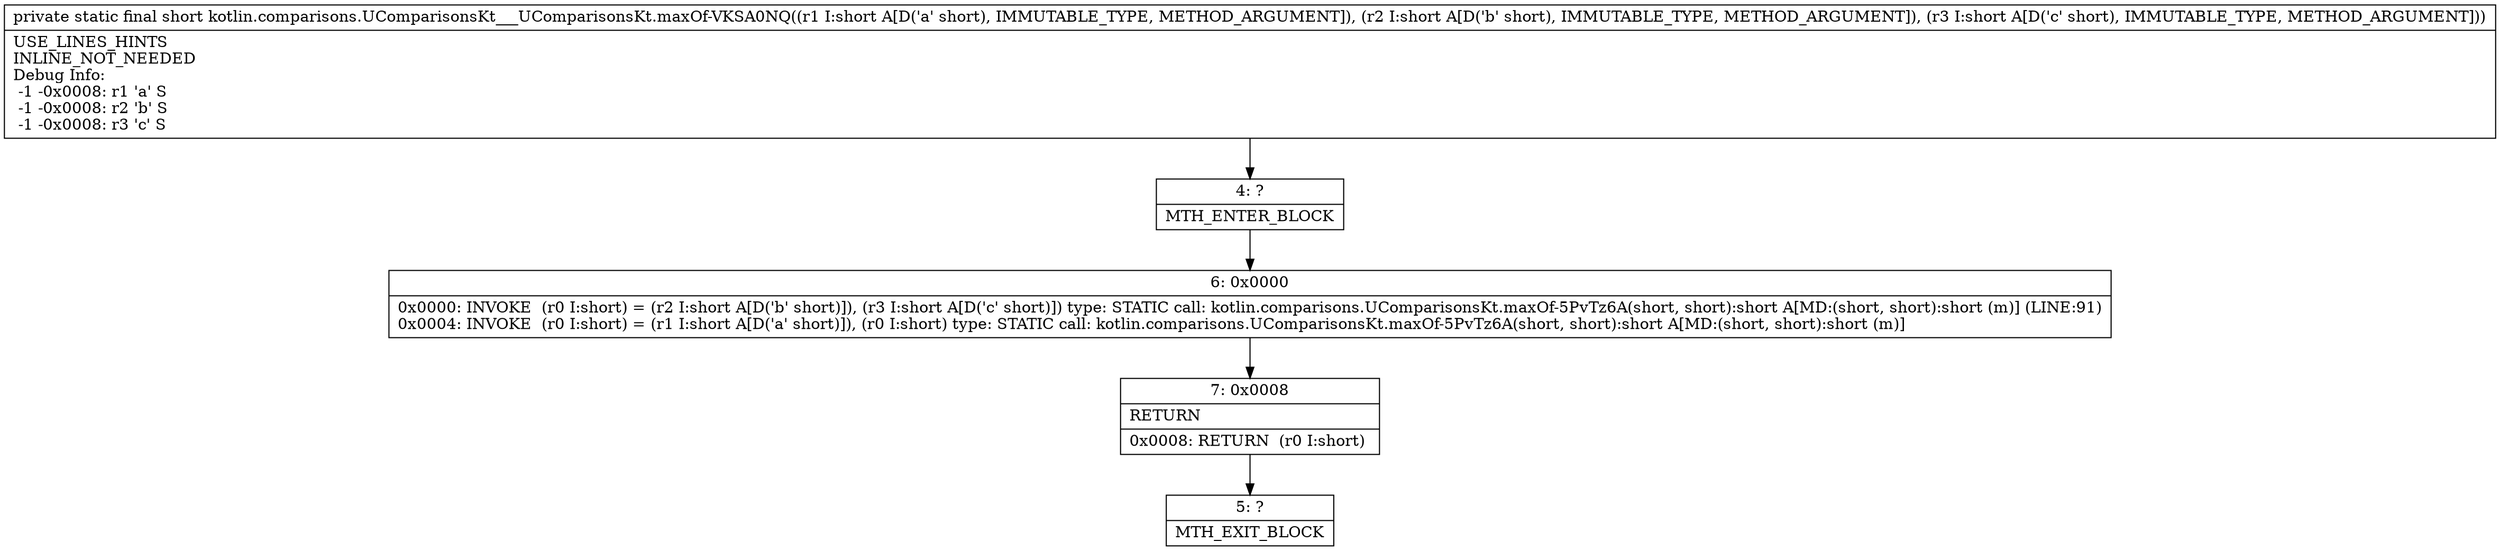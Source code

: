 digraph "CFG forkotlin.comparisons.UComparisonsKt___UComparisonsKt.maxOf\-VKSA0NQ(SSS)S" {
Node_4 [shape=record,label="{4\:\ ?|MTH_ENTER_BLOCK\l}"];
Node_6 [shape=record,label="{6\:\ 0x0000|0x0000: INVOKE  (r0 I:short) = (r2 I:short A[D('b' short)]), (r3 I:short A[D('c' short)]) type: STATIC call: kotlin.comparisons.UComparisonsKt.maxOf\-5PvTz6A(short, short):short A[MD:(short, short):short (m)] (LINE:91)\l0x0004: INVOKE  (r0 I:short) = (r1 I:short A[D('a' short)]), (r0 I:short) type: STATIC call: kotlin.comparisons.UComparisonsKt.maxOf\-5PvTz6A(short, short):short A[MD:(short, short):short (m)]\l}"];
Node_7 [shape=record,label="{7\:\ 0x0008|RETURN\l|0x0008: RETURN  (r0 I:short) \l}"];
Node_5 [shape=record,label="{5\:\ ?|MTH_EXIT_BLOCK\l}"];
MethodNode[shape=record,label="{private static final short kotlin.comparisons.UComparisonsKt___UComparisonsKt.maxOf\-VKSA0NQ((r1 I:short A[D('a' short), IMMUTABLE_TYPE, METHOD_ARGUMENT]), (r2 I:short A[D('b' short), IMMUTABLE_TYPE, METHOD_ARGUMENT]), (r3 I:short A[D('c' short), IMMUTABLE_TYPE, METHOD_ARGUMENT]))  | USE_LINES_HINTS\lINLINE_NOT_NEEDED\lDebug Info:\l  \-1 \-0x0008: r1 'a' S\l  \-1 \-0x0008: r2 'b' S\l  \-1 \-0x0008: r3 'c' S\l}"];
MethodNode -> Node_4;Node_4 -> Node_6;
Node_6 -> Node_7;
Node_7 -> Node_5;
}

